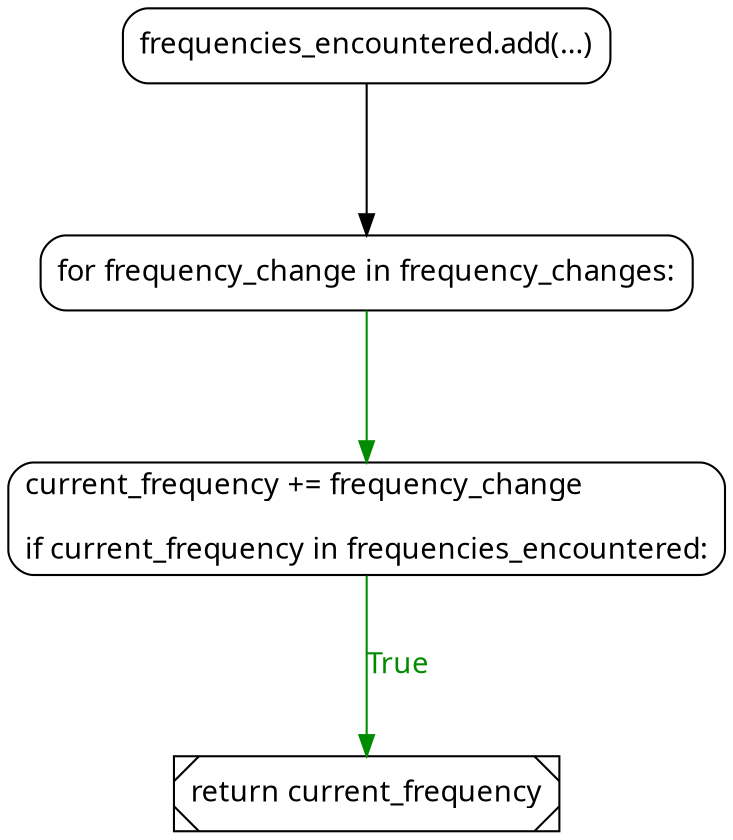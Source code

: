 strict digraph 5 {
    ranksep="1.0";
    node[shape="box",style="rounded",fontname="FiraCode Nerd Font"];
    edge[fontname="FiraCode Nerd Font"];
    6[label="frequencies_encountered.add(...)"];
    2[label="for frequency_change in frequency_changes:"];
    5[label="current_frequency += frequency_change\l\lif current_frequency in frequencies_encountered:\l"];
    7[label="return current_frequency",style="diagonals"];
    6 -> 2 ;
    2 -> 5 [color=green4,fontcolor=green4];
    5 -> 7 [label="True",color=green4,fontcolor=green4];
}